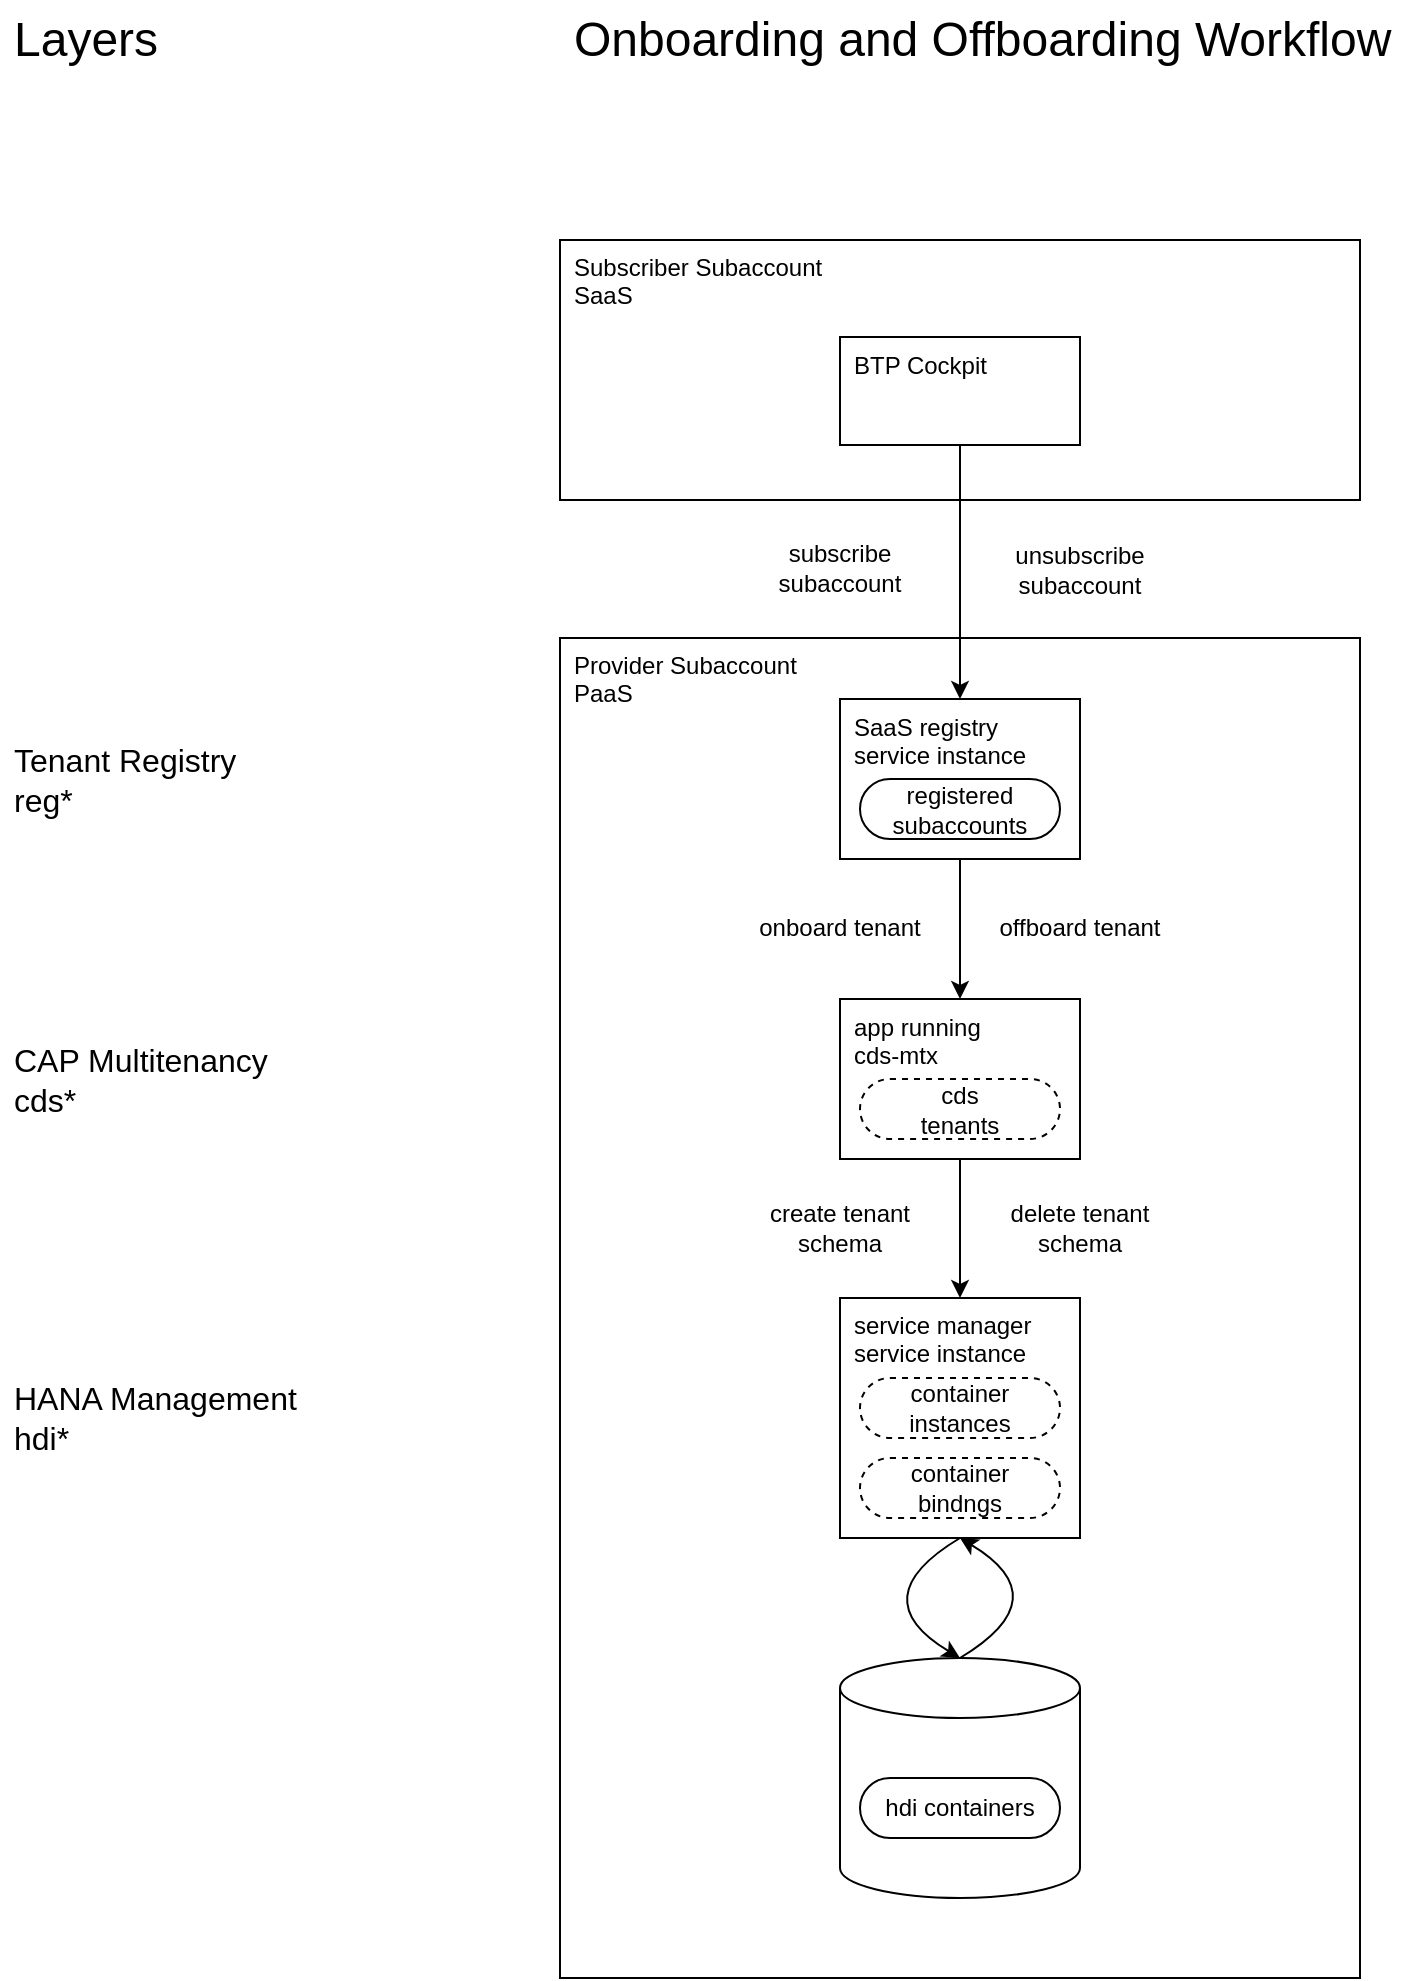<mxfile version="16.4.0" type="device"><diagram id="n7UCq9MBqr2a2GKeVpbZ" name="Page-1"><mxGraphModel dx="1106" dy="997" grid="1" gridSize="10" guides="1" tooltips="1" connect="1" arrows="1" fold="1" page="1" pageScale="1" pageWidth="827" pageHeight="1169" math="0" shadow="0"><root><mxCell id="0"/><mxCell id="1" parent="0"/><mxCell id="TcULjc-X6w_g8v618yyS-1" value="Subscriber Subaccount &lt;br&gt;SaaS" style="rounded=0;whiteSpace=wrap;html=1;align=left;horizontal=1;verticalAlign=top;spacing=2;spacingTop=0;labelPosition=center;verticalLabelPosition=middle;spacingLeft=5;strokeWidth=1;" parent="1" vertex="1"><mxGeometry x="320" y="160" width="400" height="130" as="geometry"/></mxCell><mxCell id="TcULjc-X6w_g8v618yyS-2" value="Provider Subaccount&lt;br&gt;PaaS" style="rounded=0;whiteSpace=wrap;html=1;align=left;horizontal=1;verticalAlign=top;spacing=2;spacingTop=0;labelPosition=center;verticalLabelPosition=middle;spacingLeft=5;strokeWidth=1;" parent="1" vertex="1"><mxGeometry x="320" y="359" width="400" height="670" as="geometry"/></mxCell><mxCell id="UjNrLb7NAJ5d__gGeZ6n-5" value="SaaS registry &lt;br&gt;service instance" style="rounded=0;whiteSpace=wrap;html=1;align=left;horizontal=1;verticalAlign=top;spacing=2;spacingTop=0;labelPosition=center;verticalLabelPosition=middle;spacingLeft=5;strokeWidth=1;" parent="1" vertex="1"><mxGeometry x="460" y="389.5" width="120" height="80" as="geometry"/></mxCell><mxCell id="bWS3-nA4JvaR0sJHW4ao-85" value="registered &lt;br&gt;subaccounts" style="rounded=1;whiteSpace=wrap;html=1;arcSize=50;" parent="1" vertex="1"><mxGeometry x="470" y="429.5" width="100" height="30" as="geometry"/></mxCell><mxCell id="UjNrLb7NAJ5d__gGeZ6n-6" value="app running &lt;br&gt;cds-mtx" style="rounded=0;whiteSpace=wrap;html=1;align=left;horizontal=1;verticalAlign=top;spacing=2;spacingTop=0;labelPosition=center;verticalLabelPosition=middle;spacingLeft=5;strokeWidth=1;" parent="1" vertex="1"><mxGeometry x="460" y="539.5" width="120" height="80" as="geometry"/></mxCell><mxCell id="UjNrLb7NAJ5d__gGeZ6n-8" value="cds&lt;br&gt;tenants" style="rounded=1;whiteSpace=wrap;html=1;arcSize=50;dashed=1;" parent="1" vertex="1"><mxGeometry x="470" y="579.5" width="100" height="30" as="geometry"/></mxCell><mxCell id="UjNrLb7NAJ5d__gGeZ6n-10" value="service manager service instance" style="rounded=0;whiteSpace=wrap;html=1;align=left;horizontal=1;verticalAlign=top;spacing=2;spacingTop=0;labelPosition=center;verticalLabelPosition=middle;spacingLeft=5;strokeWidth=1;" parent="1" vertex="1"><mxGeometry x="460" y="689" width="120" height="120" as="geometry"/></mxCell><mxCell id="UjNrLb7NAJ5d__gGeZ6n-11" value="container&lt;br&gt;instances" style="rounded=1;whiteSpace=wrap;html=1;arcSize=50;dashed=1;" parent="1" vertex="1"><mxGeometry x="470" y="729" width="100" height="30" as="geometry"/></mxCell><mxCell id="UjNrLb7NAJ5d__gGeZ6n-12" value="container&lt;br&gt;bindngs" style="rounded=1;whiteSpace=wrap;html=1;arcSize=50;dashed=1;" parent="1" vertex="1"><mxGeometry x="470" y="769" width="100" height="30" as="geometry"/></mxCell><mxCell id="UjNrLb7NAJ5d__gGeZ6n-13" value="" style="shape=cylinder3;whiteSpace=wrap;html=1;boundedLbl=1;backgroundOutline=1;size=15;strokeWidth=1;" parent="1" vertex="1"><mxGeometry x="460" y="869" width="120" height="120" as="geometry"/></mxCell><mxCell id="UjNrLb7NAJ5d__gGeZ6n-14" value="hdi containers" style="rounded=1;whiteSpace=wrap;html=1;arcSize=50;" parent="1" vertex="1"><mxGeometry x="470" y="929" width="100" height="30" as="geometry"/></mxCell><mxCell id="YpUfRHYhzMdKLgP44c0--2" value="Onboarding and Offboarding Workflow" style="text;strokeColor=none;fillColor=none;html=1;fontSize=24;fontStyle=0;verticalAlign=middle;align=left;spacingLeft=5;" parent="1" vertex="1"><mxGeometry x="320" y="40" width="430" height="40" as="geometry"/></mxCell><mxCell id="YpUfRHYhzMdKLgP44c0--7" value="" style="endArrow=classic;html=1;rounded=0;entryX=0.5;entryY=0;entryDx=0;entryDy=0;exitX=0.5;exitY=1;exitDx=0;exitDy=0;" parent="1" source="UjNrLb7NAJ5d__gGeZ6n-4" target="UjNrLb7NAJ5d__gGeZ6n-5" edge="1"><mxGeometry width="50" height="50" relative="1" as="geometry"><mxPoint x="100" y="309.5" as="sourcePoint"/><mxPoint x="190" y="-59.5" as="targetPoint"/></mxGeometry></mxCell><mxCell id="YpUfRHYhzMdKLgP44c0--12" value="subscribe subaccount" style="text;html=1;strokeColor=none;fillColor=none;align=center;verticalAlign=middle;whiteSpace=wrap;rounded=0;rotation=0;" parent="1" vertex="1"><mxGeometry x="410" y="309" width="100" height="30" as="geometry"/></mxCell><mxCell id="n8oeJv5C_PgVByhxH5cP-5" value="" style="curved=1;endArrow=classic;html=1;rounded=0;exitX=0.5;exitY=1;exitDx=0;exitDy=0;entryX=0.5;entryY=0;entryDx=0;entryDy=0;entryPerimeter=0;" parent="1" source="UjNrLb7NAJ5d__gGeZ6n-10" target="UjNrLb7NAJ5d__gGeZ6n-13" edge="1"><mxGeometry width="50" height="50" relative="1" as="geometry"><mxPoint x="170" y="909" as="sourcePoint"/><mxPoint x="390" y="869" as="targetPoint"/><Array as="points"><mxPoint x="470" y="839"/></Array></mxGeometry></mxCell><mxCell id="n8oeJv5C_PgVByhxH5cP-6" value="" style="curved=1;endArrow=classic;html=1;rounded=0;exitX=0.5;exitY=0;exitDx=0;exitDy=0;exitPerimeter=0;" parent="1" source="UjNrLb7NAJ5d__gGeZ6n-13" edge="1"><mxGeometry width="50" height="50" relative="1" as="geometry"><mxPoint x="530" y="869" as="sourcePoint"/><mxPoint x="520" y="809" as="targetPoint"/><Array as="points"><mxPoint x="570" y="839"/></Array></mxGeometry></mxCell><mxCell id="UjNrLb7NAJ5d__gGeZ6n-4" value="BTP Cockpit" style="rounded=0;whiteSpace=wrap;html=1;align=left;horizontal=1;verticalAlign=top;spacing=2;spacingTop=0;labelPosition=center;verticalLabelPosition=middle;spacingLeft=5;strokeWidth=1;" parent="1" vertex="1"><mxGeometry x="460" y="208.5" width="120" height="54" as="geometry"/></mxCell><mxCell id="TcULjc-X6w_g8v618yyS-6" style="edgeStyle=orthogonalEdgeStyle;rounded=0;orthogonalLoop=1;jettySize=auto;html=1;exitX=0.5;exitY=1;exitDx=0;exitDy=0;" parent="1" source="UjNrLb7NAJ5d__gGeZ6n-4" target="UjNrLb7NAJ5d__gGeZ6n-4" edge="1"><mxGeometry relative="1" as="geometry"/></mxCell><mxCell id="TcULjc-X6w_g8v618yyS-7" value="" style="endArrow=classic;html=1;rounded=0;entryX=0.5;entryY=0;entryDx=0;entryDy=0;exitX=0.5;exitY=1;exitDx=0;exitDy=0;" parent="1" source="UjNrLb7NAJ5d__gGeZ6n-5" target="UjNrLb7NAJ5d__gGeZ6n-6" edge="1"><mxGeometry width="50" height="50" relative="1" as="geometry"><mxPoint x="330" y="459.5" as="sourcePoint"/><mxPoint x="330" y="586.5" as="targetPoint"/></mxGeometry></mxCell><mxCell id="TcULjc-X6w_g8v618yyS-8" value="onboard tenant" style="text;html=1;strokeColor=none;fillColor=none;align=center;verticalAlign=middle;whiteSpace=wrap;rounded=0;rotation=0;" parent="1" vertex="1"><mxGeometry x="410" y="489" width="100" height="30" as="geometry"/></mxCell><mxCell id="TcULjc-X6w_g8v618yyS-9" value="" style="endArrow=classic;html=1;rounded=0;entryX=0.5;entryY=0;entryDx=0;entryDy=0;exitX=0.5;exitY=1;exitDx=0;exitDy=0;" parent="1" source="UjNrLb7NAJ5d__gGeZ6n-6" target="UjNrLb7NAJ5d__gGeZ6n-10" edge="1"><mxGeometry width="50" height="50" relative="1" as="geometry"><mxPoint x="530" y="479.5" as="sourcePoint"/><mxPoint x="530" y="549.5" as="targetPoint"/></mxGeometry></mxCell><mxCell id="TcULjc-X6w_g8v618yyS-10" value="create tenant schema" style="text;html=1;strokeColor=none;fillColor=none;align=center;verticalAlign=middle;whiteSpace=wrap;rounded=0;rotation=0;" parent="1" vertex="1"><mxGeometry x="410" y="639" width="100" height="30" as="geometry"/></mxCell><mxCell id="TcULjc-X6w_g8v618yyS-17" value="unsubscribe subaccount" style="text;html=1;strokeColor=none;fillColor=none;align=center;verticalAlign=middle;whiteSpace=wrap;rounded=0;rotation=0;" parent="1" vertex="1"><mxGeometry x="530" y="310" width="100" height="30" as="geometry"/></mxCell><mxCell id="TcULjc-X6w_g8v618yyS-18" value="offboard tenant" style="text;html=1;strokeColor=none;fillColor=none;align=center;verticalAlign=middle;whiteSpace=wrap;rounded=0;rotation=0;" parent="1" vertex="1"><mxGeometry x="530" y="489" width="100" height="30" as="geometry"/></mxCell><mxCell id="TcULjc-X6w_g8v618yyS-19" value="delete tenant schema" style="text;html=1;strokeColor=none;fillColor=none;align=center;verticalAlign=middle;whiteSpace=wrap;rounded=0;rotation=0;" parent="1" vertex="1"><mxGeometry x="530" y="639" width="100" height="30" as="geometry"/></mxCell><mxCell id="TcULjc-X6w_g8v618yyS-20" value="Tenant Registry&lt;br style=&quot;font-size: 16px;&quot;&gt;reg*" style="text;strokeColor=none;fillColor=none;html=1;fontSize=16;fontStyle=0;verticalAlign=middle;align=left;spacingLeft=5;" parent="1" vertex="1"><mxGeometry x="40" y="409.5" width="220" height="40" as="geometry"/></mxCell><mxCell id="TcULjc-X6w_g8v618yyS-21" value="CAP Multitenancy&lt;br style=&quot;font-size: 16px;&quot;&gt;cds*" style="text;strokeColor=none;fillColor=none;html=1;fontSize=16;fontStyle=0;verticalAlign=middle;align=left;spacingLeft=5;" parent="1" vertex="1"><mxGeometry x="40" y="559.5" width="220" height="40" as="geometry"/></mxCell><mxCell id="TcULjc-X6w_g8v618yyS-22" value="Layers" style="text;strokeColor=none;fillColor=none;html=1;fontSize=24;fontStyle=0;verticalAlign=middle;align=left;spacingLeft=5;" parent="1" vertex="1"><mxGeometry x="40" y="40" width="230" height="40" as="geometry"/></mxCell><mxCell id="TcULjc-X6w_g8v618yyS-23" value="HANA Management&lt;br style=&quot;font-size: 16px;&quot;&gt;hdi*" style="text;strokeColor=none;fillColor=none;html=1;fontSize=16;fontStyle=0;verticalAlign=middle;align=left;spacingLeft=5;" parent="1" vertex="1"><mxGeometry x="40" y="729" width="220" height="40" as="geometry"/></mxCell></root></mxGraphModel></diagram></mxfile>